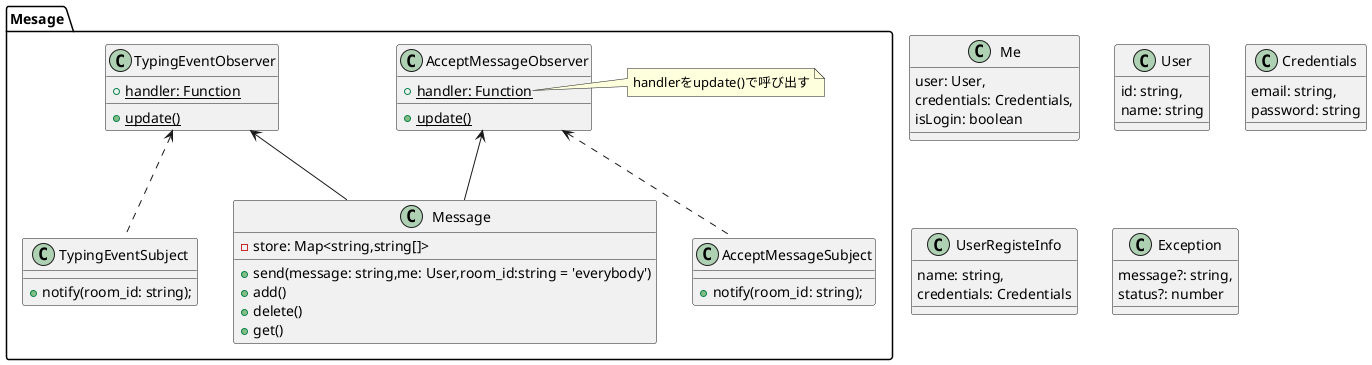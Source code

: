 @startuml

package Mesage{

    class Message{
        -store: Map<string,string[]>
        +send(message: string,me: User,room_id:string = 'everybody')
        +add()
        +delete()
        +get()
    }

    class AcceptMessageSubject{
        +notify(room_id: string);
    }

    class AcceptMessageObserver{
        +{static} handler: Function
        +{static} update()
    }
    note right of AcceptMessageObserver::handler
    handlerをupdate()で呼び出す
    end note

    class TypingEventSubject{
        +notify(room_id: string);
    }

    class TypingEventObserver{
        +{static} handler: Function
        +{static} update()
    }
    note right of AcceptMessageObserver::handler
    handlerをupdate()で呼び出す
    end note

    AcceptMessageObserver <.. AcceptMessageSubject
    TypingEventObserver <.. TypingEventSubject
    TypingEventObserver <-- Message
    AcceptMessageObserver <-- Message

}



class Me{
    user: User,
    credentials: Credentials,
    isLogin: boolean
}

class User{
    id: string,
    name: string
}

class Credentials{
    email: string,
    password: string
}

class UserRegisteInfo {
    name: string,
    credentials: Credentials
}

class Exception{
    message?: string,
    status?: number
}



@enduml